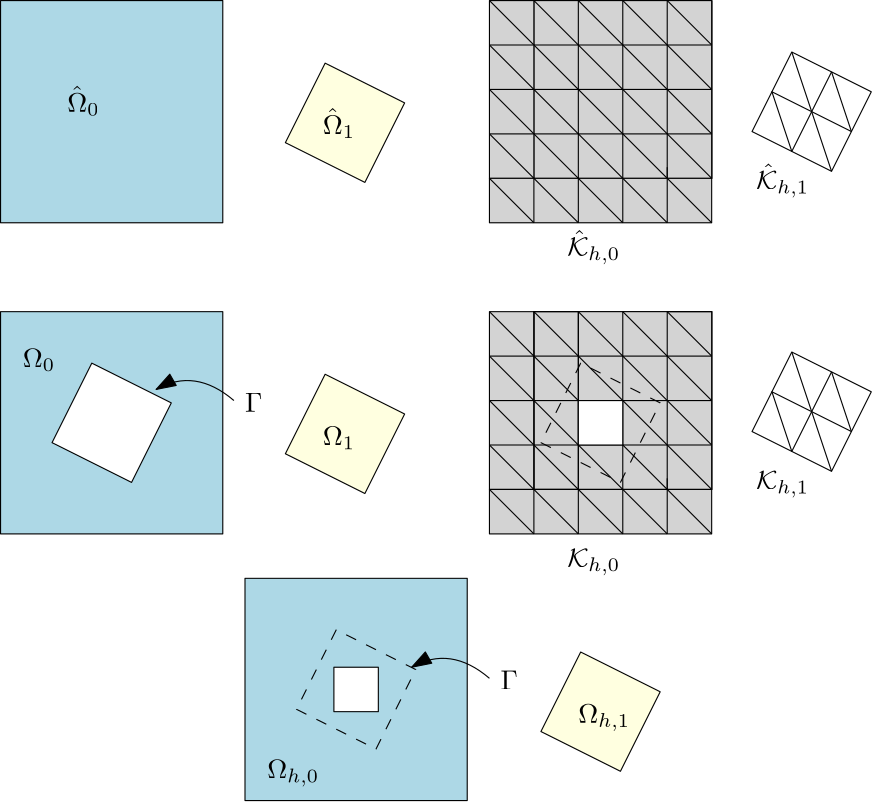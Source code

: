 <?xml version="1.0"?>
<!DOCTYPE ipe SYSTEM "ipe.dtd">
<ipe version="70107" creator="Ipe 7.1.10">
<info created="D:20161010112118" modified="D:20161010162851"/>
<ipestyle name="basic">
<symbol name="arrow/arc(spx)">
<path stroke="sym-stroke" fill="sym-stroke" pen="sym-pen">
0 0 m
-1 0.333 l
-1 -0.333 l
h
</path>
</symbol>
<symbol name="arrow/farc(spx)">
<path stroke="sym-stroke" fill="white" pen="sym-pen">
0 0 m
-1 0.333 l
-1 -0.333 l
h
</path>
</symbol>
<symbol name="arrow/ptarc(spx)">
<path stroke="sym-stroke" fill="sym-stroke" pen="sym-pen">
0 0 m
-1 0.333 l
-0.8 0 l
-1 -0.333 l
h
</path>
</symbol>
<symbol name="arrow/fptarc(spx)">
<path stroke="sym-stroke" fill="white" pen="sym-pen">
0 0 m
-1 0.333 l
-0.8 0 l
-1 -0.333 l
h
</path>
</symbol>
<symbol name="mark/circle(sx)" transformations="translations">
<path fill="sym-stroke">
0.6 0 0 0.6 0 0 e
0.4 0 0 0.4 0 0 e
</path>
</symbol>
<symbol name="mark/disk(sx)" transformations="translations">
<path fill="sym-stroke">
0.6 0 0 0.6 0 0 e
</path>
</symbol>
<symbol name="mark/fdisk(sfx)" transformations="translations">
<group>
<path fill="sym-fill">
0.5 0 0 0.5 0 0 e
</path>
<path fill="sym-stroke" fillrule="eofill">
0.6 0 0 0.6 0 0 e
0.4 0 0 0.4 0 0 e
</path>
</group>
</symbol>
<symbol name="mark/box(sx)" transformations="translations">
<path fill="sym-stroke" fillrule="eofill">
-0.6 -0.6 m
0.6 -0.6 l
0.6 0.6 l
-0.6 0.6 l
h
-0.4 -0.4 m
0.4 -0.4 l
0.4 0.4 l
-0.4 0.4 l
h
</path>
</symbol>
<symbol name="mark/square(sx)" transformations="translations">
<path fill="sym-stroke">
-0.6 -0.6 m
0.6 -0.6 l
0.6 0.6 l
-0.6 0.6 l
h
</path>
</symbol>
<symbol name="mark/fsquare(sfx)" transformations="translations">
<group>
<path fill="sym-fill">
-0.5 -0.5 m
0.5 -0.5 l
0.5 0.5 l
-0.5 0.5 l
h
</path>
<path fill="sym-stroke" fillrule="eofill">
-0.6 -0.6 m
0.6 -0.6 l
0.6 0.6 l
-0.6 0.6 l
h
-0.4 -0.4 m
0.4 -0.4 l
0.4 0.4 l
-0.4 0.4 l
h
</path>
</group>
</symbol>
<symbol name="mark/cross(sx)" transformations="translations">
<group>
<path fill="sym-stroke">
-0.43 -0.57 m
0.57 0.43 l
0.43 0.57 l
-0.57 -0.43 l
h
</path>
<path fill="sym-stroke">
-0.43 0.57 m
0.57 -0.43 l
0.43 -0.57 l
-0.57 0.43 l
h
</path>
</group>
</symbol>
<symbol name="arrow/fnormal(spx)">
<path stroke="sym-stroke" fill="white" pen="sym-pen">
0 0 m
-1 0.333 l
-1 -0.333 l
h
</path>
</symbol>
<symbol name="arrow/pointed(spx)">
<path stroke="sym-stroke" fill="sym-stroke" pen="sym-pen">
0 0 m
-1 0.333 l
-0.8 0 l
-1 -0.333 l
h
</path>
</symbol>
<symbol name="arrow/fpointed(spx)">
<path stroke="sym-stroke" fill="white" pen="sym-pen">
0 0 m
-1 0.333 l
-0.8 0 l
-1 -0.333 l
h
</path>
</symbol>
<symbol name="arrow/linear(spx)">
<path stroke="sym-stroke" pen="sym-pen">
-1 0.333 m
0 0 l
-1 -0.333 l
</path>
</symbol>
<symbol name="arrow/fdouble(spx)">
<path stroke="sym-stroke" fill="white" pen="sym-pen">
0 0 m
-1 0.333 l
-1 -0.333 l
h
-1 0 m
-2 0.333 l
-2 -0.333 l
h
</path>
</symbol>
<symbol name="arrow/double(spx)">
<path stroke="sym-stroke" fill="sym-stroke" pen="sym-pen">
0 0 m
-1 0.333 l
-1 -0.333 l
h
-1 0 m
-2 0.333 l
-2 -0.333 l
h
</path>
</symbol>
<pen name="heavier" value="0.8"/>
<pen name="fat" value="1.2"/>
<pen name="ultrafat" value="2"/>
<symbolsize name="large" value="5"/>
<symbolsize name="small" value="2"/>
<symbolsize name="tiny" value="1.1"/>
<arrowsize name="large" value="10"/>
<arrowsize name="small" value="5"/>
<arrowsize name="tiny" value="3"/>
<color name="red" value="1 0 0"/>
<color name="green" value="0 1 0"/>
<color name="blue" value="0 0 1"/>
<color name="yellow" value="1 1 0"/>
<color name="orange" value="1 0.647 0"/>
<color name="gold" value="1 0.843 0"/>
<color name="purple" value="0.627 0.125 0.941"/>
<color name="gray" value="0.745"/>
<color name="brown" value="0.647 0.165 0.165"/>
<color name="navy" value="0 0 0.502"/>
<color name="pink" value="1 0.753 0.796"/>
<color name="seagreen" value="0.18 0.545 0.341"/>
<color name="turquoise" value="0.251 0.878 0.816"/>
<color name="violet" value="0.933 0.51 0.933"/>
<color name="darkblue" value="0 0 0.545"/>
<color name="darkcyan" value="0 0.545 0.545"/>
<color name="darkgray" value="0.663"/>
<color name="darkgreen" value="0 0.392 0"/>
<color name="darkmagenta" value="0.545 0 0.545"/>
<color name="darkorange" value="1 0.549 0"/>
<color name="darkred" value="0.545 0 0"/>
<color name="lightblue" value="0.678 0.847 0.902"/>
<color name="lightcyan" value="0.878 1 1"/>
<color name="lightgray" value="0.827"/>
<color name="lightgreen" value="0.565 0.933 0.565"/>
<color name="lightyellow" value="1 1 0.878"/>
<dashstyle name="dashed" value="[4] 0"/>
<dashstyle name="dotted" value="[1 3] 0"/>
<dashstyle name="dash dotted" value="[4 2 1 2] 0"/>
<dashstyle name="dash dot dotted" value="[4 2 1 2 1 2] 0"/>
<textsize name="large" value="\large"/>
<textsize name="Large" value="\Large"/>
<textsize name="LARGE" value="\LARGE"/>
<textsize name="huge" value="\huge"/>
<textsize name="Huge" value="\Huge"/>
<textsize name="small" value="\small"/>
<textsize name="footnote" value="\footnotesize"/>
<textsize name="tiny" value="\tiny"/>
<textstyle name="center" begin="\begin{center}" end="\end{center}"/>
<textstyle name="itemize" begin="\begin{itemize}" end="\end{itemize}"/>
<textstyle name="item" begin="\begin{itemize}\item{}" end="\end{itemize}"/>
<gridsize name="4 pts" value="4"/>
<gridsize name="8 pts (~3 mm)" value="8"/>
<gridsize name="16 pts (~6 mm)" value="16"/>
<gridsize name="32 pts (~12 mm)" value="32"/>
<gridsize name="10 pts (~3.5 mm)" value="10"/>
<gridsize name="20 pts (~7 mm)" value="20"/>
<gridsize name="14 pts (~5 mm)" value="14"/>
<gridsize name="28 pts (~10 mm)" value="28"/>
<gridsize name="56 pts (~20 mm)" value="56"/>
<anglesize name="90 deg" value="90"/>
<anglesize name="60 deg" value="60"/>
<anglesize name="45 deg" value="45"/>
<anglesize name="30 deg" value="30"/>
<anglesize name="22.5 deg" value="22.5"/>
<opacity name="10%" value="0.1"/>
<opacity name="30%" value="0.3"/>
<opacity name="50%" value="0.5"/>
<opacity name="75%" value="0.75"/>
<tiling name="falling" angle="-60" step="4" width="1"/>
<tiling name="rising" angle="30" step="4" width="1"/>
</ipestyle>
<page>
<layer name="alpha"/>
<view layers="alpha" active="alpha"/>
<path layer="alpha" matrix="1 0 0 1 176 0" stroke="black">
96 832 m
96 768 l
160 768 l
160 832 l
h
</path>
<path matrix="1 0 0 1 176 0" stroke="black">
160 768 m
96 832 l
</path>
<path matrix="1 0 0 1 176 0" stroke="black">
160 816 m
144 832 l
</path>
<path matrix="1 0 0 1 176 0" stroke="black">
128 832 m
160 800 l
</path>
<path matrix="1 0 0 1 176 0" stroke="black">
112 832 m
160 784 l
</path>
<path matrix="1 0 0 1 176 0" stroke="black">
96 800 m
128 768 l
128 768 l
</path>
<path matrix="1 0 0 1 176 0" stroke="black">
96 816 m
144 768 l
</path>
<path matrix="1 0 0 1 176 0" stroke="black">
112 768 m
96 784 l
</path>
<path matrix="1 0 0 1 176 0" stroke="black">
112 832 m
112 768 l
</path>
<path matrix="1 0 0 1 176 0" stroke="black">
128 768 m
128 832 l
</path>
<path matrix="1 0 0 1 176 0" stroke="black">
144 768 m
144 832 l
</path>
<path matrix="1 0 0 1 176 0" stroke="black">
96 816 m
160 816 l
</path>
<path matrix="1 0 0 1 176 0" stroke="black">
160 800 m
96 800 l
</path>
<path matrix="1 0 0 1 176 0" stroke="black">
96 784 m
160 784 l
</path>
<path matrix="1 0 0 1 176 0" stroke="black">
96 832 m
96 768 l
160 768 l
160 832 l
h
</path>
<path matrix="1 0 0 1 176 0" stroke="black">
160 768 m
96 832 l
</path>
<path matrix="1 0 0 1 176 0" stroke="black">
160 816 m
144 832 l
</path>
<path matrix="1 0 0 1 176 0" stroke="black">
128 832 m
160 800 l
</path>
<path matrix="1 0 0 1 176 0" stroke="black">
112 832 m
160 784 l
</path>
<path matrix="1 0 0 1 176 0" stroke="black">
96 800 m
128 768 l
128 768 l
</path>
<path matrix="1 0 0 1 176 0" stroke="black">
96 816 m
144 768 l
</path>
<path matrix="1 0 0 1 176 0" stroke="black">
112 768 m
96 784 l
</path>
<path matrix="1 0 0 1 176 0" stroke="black">
112 832 m
112 768 l
</path>
<path matrix="1 0 0 1 176 0" stroke="black">
128 768 m
128 832 l
</path>
<path matrix="1 0 0 1 176 0" stroke="black">
144 768 m
144 832 l
</path>
<path matrix="1 0 0 1 176 0" stroke="black">
96 816 m
160 816 l
</path>
<path matrix="1 0 0 1 176 0" stroke="black">
160 800 m
96 800 l
</path>
<path matrix="1 0 0 1 176 0" stroke="black">
96 784 m
160 784 l
</path>
<path matrix="1 0 0 1 176 0" stroke="black">
96 832 m
96 768 l
160 768 l
160 832 l
h
</path>
<path matrix="1 0 0 1 176 0" stroke="black">
160 768 m
96 832 l
</path>
<path matrix="1 0 0 1 176 0" stroke="black">
160 816 m
144 832 l
</path>
<path matrix="1 0 0 1 176 0" stroke="black">
128 832 m
160 800 l
</path>
<path matrix="1 0 0 1 176 0" stroke="black">
112 832 m
160 784 l
</path>
<path matrix="1 0 0 1 176 0" stroke="black">
96 800 m
128 768 l
128 768 l
</path>
<path matrix="1 0 0 1 176 0" stroke="black">
96 816 m
144 768 l
</path>
<path matrix="1 0 0 1 176 0" stroke="black">
112 768 m
96 784 l
</path>
<path matrix="1 0 0 1 176 0" stroke="black">
112 832 m
112 768 l
</path>
<path matrix="1 0 0 1 176 0" stroke="black">
128 768 m
128 832 l
</path>
<path matrix="1 0 0 1 176 0" stroke="black">
144 768 m
144 832 l
</path>
<path matrix="1 0 0 1 176 0" stroke="black">
96 816 m
160 816 l
</path>
<path matrix="1 0 0 1 176 0" stroke="black">
160 800 m
96 800 l
</path>
<path matrix="1 0 0 1 176 0" stroke="black">
96 784 m
160 784 l
</path>
<path matrix="1 0 0 1 176 0" stroke="black" fill="lightgray">
96 832 m
96 768 l
160 768 l
160 832 l
h
</path>
<path matrix="1 0 0 1 176 0" stroke="black">
160 768 m
96 832 l
</path>
<path matrix="1 0 0 1 176 0" stroke="black">
160 816 m
144 832 l
</path>
<path matrix="1 0 0 1 176 0" stroke="black">
128 832 m
160 800 l
</path>
<path matrix="1 0 0 1 176 0" stroke="black">
112 832 m
160 784 l
</path>
<path matrix="1 0 0 1 176 0" stroke="black">
96 800 m
128 768 l
128 768 l
</path>
<path matrix="1 0 0 1 176 0" stroke="black">
96 816 m
144 768 l
</path>
<path matrix="1 0 0 1 176 0" stroke="black">
112 768 m
96 784 l
</path>
<path matrix="1 0 0 1 176 0" stroke="black">
112 832 m
112 768 l
</path>
<path matrix="1 0 0 1 176 0" stroke="black">
128 768 m
128 832 l
</path>
<path matrix="1 0 0 1 176 0" stroke="black">
144 768 m
144 832 l
</path>
<path matrix="1 0 0 1 176 0" stroke="black">
96 816 m
160 816 l
</path>
<path matrix="1 0 0 1 176 0" stroke="black">
160 800 m
96 800 l
</path>
<path matrix="1 0 0 1 176 0" stroke="black">
96 784 m
160 784 l
</path>
<path matrix="1 0 0 1 176 0" stroke="black" fill="lightgray">
96 832 m
96 768 l
80 768 l
80 832 l
h
</path>
<path matrix="1 0 0 1 176 0" stroke="black">
96 816 m
80 816 l
</path>
<path matrix="1 0 0 1 176 0" stroke="black">
80 800 m
96 800 l
</path>
<path matrix="1 0 0 1 176 0" stroke="black">
80 784 m
96 784 l
</path>
<path matrix="1 0 0 1 176 0" stroke="black">
80 784 m
96 768 l
</path>
<path matrix="1 0 0 1 176 0" stroke="black">
96 784 m
80 800 l
</path>
<path matrix="1 0 0 1 176 0" stroke="black">
80 816 m
96 800 l
80 816 l
</path>
<path matrix="1 0 0 1 176 0" stroke="black">
80 832 m
96 816 l
</path>
<path matrix="1 0 0 1 176 0" stroke="black" fill="lightgray">
80 768 m
80 752 l
160 752 l
160 768 l
h
</path>
<path matrix="1 0 0 1 176 0" stroke="black">
144 752 m
144 772 l
</path>
<path matrix="1 0 0 1 176 0" stroke="black">
128 768 m
128 752 l
</path>
<path matrix="1 0 0 1 176 0" stroke="black">
112 752 m
112 768 l
</path>
<path matrix="1 0 0 1 176 0" stroke="black">
96 752 m
96 768 l
</path>
<path matrix="1 0 0 1 176 0" stroke="black">
80 768 m
96 752 l
</path>
<path matrix="1 0 0 1 176 0" stroke="black">
112 752 m
96 768 l
</path>
<path matrix="1 0 0 1 176 0" stroke="black">
112 768 m
128 752 l
</path>
<path matrix="1 0 0 1 176 0" stroke="black">
128 768 m
144 752 l
</path>
<path matrix="1 0 0 1 176 0" stroke="black">
144 768 m
160 752 l
</path>
<path matrix="0.894427 -0.447214 0.447214 0.894427 -186.123 176.634" stroke="black">
208 816 m
208 784 l
240 784 l
240 816 l
h
</path>
<path matrix="0.894427 -0.447214 0.447214 0.894427 -186.123 176.634" stroke="black">
208 816 m
240 784 l
</path>
<path matrix="0.894427 -0.447214 0.447214 0.894427 -186.123 176.634" stroke="black">
208 800 m
224 784 l
</path>
<path matrix="0.894427 -0.447214 0.447214 0.894427 -186.123 176.634" stroke="black">
224 816 m
240 800 l
</path>
<path matrix="0.894427 -0.447214 0.447214 0.894427 -186.123 176.634" stroke="black">
224 784 m
224 816 l
</path>
<path matrix="0.894427 -0.447214 0.447214 0.894427 -186.123 176.634" stroke="black">
240 800 m
208 800 l
236 800 l
</path>
<path matrix="0.894427 -0.447214 0.447214 0.894427 -354.123 172.634" stroke="black" fill="lightyellow">
208 816 m
208 784 l
240 784 l
240 816 l
h
</path>
<path matrix="1 0 0 1 0 96" stroke="black" fill="lightblue">
80 736 m
80 656 l
160 656 l
160 736 l
h
</path>
<path matrix="0.894427 -0.447214 0.447214 0.894427 -354.123 60.634" stroke="black" fill="lightyellow">
208 816 m
208 784 l
240 784 l
240 816 l
h
</path>
<path matrix="1 0 0 1 0 -16" stroke="black" fill="lightblue">
80 736 m
80 656 l
160 656 l
160 736 l
h
</path>
<path matrix="0.894427 -0.447214 0.447214 0.894427 -438.123 64.634" stroke="black" fill="white">
208 816 m
208 784 l
240 784 l
240 816 l
h
</path>
<path matrix="1 0 0 1 0 -16" stroke="black">
180 704 m
180 704 l
</path>
<path matrix="0.7 0 0 1 40.8 -16" stroke="black" arrow="normal/normal">
176 704 m
156 716
136 708 c
</path>
<text matrix="1 0 0 1 -12 -20" transformations="translations" pos="180 704" stroke="black" type="label" width="6.227" height="6.808" depth="0" valign="baseline">$\Gamma$</text>
<text matrix="1 0 0 1 16 44" transformations="translations" pos="88 748" stroke="black" type="label" width="11.665" height="9.441" depth="1.49" valign="baseline">$\hat{\Omega}_0$</text>
<text matrix="1 0 0 1 108 36" transformations="translations" pos="88 748" stroke="black" type="label" width="11.665" height="9.441" depth="1.49" valign="baseline">$\hat{\Omega}_1$</text>
<text matrix="1 0 0 1 108 -76" transformations="translations" pos="88 748" stroke="black" type="label" width="11.665" height="6.812" depth="1.49" valign="baseline">$\Omega_1$</text>
<text matrix="1 0 0 1 0 -48" transformations="translations" pos="88 748" stroke="black" type="label" width="11.665" height="6.812" depth="1.49" valign="baseline">$\Omega_0$</text>
<text matrix="1 0 0 1 -8 -4" transformations="translations" pos="292 744" stroke="black" type="label" width="19.091" height="9.437" depth="2.85" valign="baseline">$\hat{\mathcal{K}}_{h,0}$</text>
<text matrix="1 0 0 1 60 20" transformations="translations" pos="292 744" stroke="black" type="label" width="19.091" height="9.437" depth="2.85" valign="baseline">$\hat{\mathcal{K}}_{h,1}$</text>
<path matrix="1 0 0 1 176 -112" stroke="black">
96 832 m
96 768 l
160 768 l
160 832 l
h
</path>
<path matrix="1 0 0 1 176 -112" stroke="black">
160 816 m
144 832 l
</path>
<path matrix="1 0 0 1 176 -112" stroke="black">
128 832 m
160 800 l
</path>
<path matrix="1 0 0 1 176 -112" stroke="black">
112 832 m
160 784 l
</path>
<path matrix="1 0 0 1 176 -112" stroke="black">
112 768 m
96 784 l
</path>
<path matrix="1 0 0 1 176 -112" stroke="black">
144 768 m
144 832 l
</path>
<path matrix="1 0 0 1 176 -112" stroke="black">
96 816 m
160 816 l
</path>
<path matrix="1 0 0 1 176 -112" stroke="black">
96 832 m
96 768 l
160 768 l
160 832 l
h
</path>
<path matrix="1 0 0 1 176 -112" stroke="black">
160 816 m
144 832 l
</path>
<path matrix="1 0 0 1 176 -112" stroke="black">
128 832 m
160 800 l
</path>
<path matrix="1 0 0 1 176 -112" stroke="black">
112 832 m
160 784 l
</path>
<path matrix="1 0 0 1 176 -112" stroke="black">
112 768 m
96 784 l
</path>
<path matrix="1 0 0 1 176 -112" stroke="black">
144 768 m
144 832 l
</path>
<path matrix="1 0 0 1 176 -112" stroke="black">
96 816 m
160 816 l
</path>
<path matrix="1 0 0 1 176 -112" stroke="black">
96 832 m
96 768 l
160 768 l
160 832 l
h
</path>
<path matrix="1 0 0 1 176 -112" stroke="black">
160 816 m
144 832 l
</path>
<path matrix="1 0 0 1 176 -112" stroke="black">
128 832 m
160 800 l
</path>
<path matrix="1 0 0 1 176 -112" stroke="black">
112 832 m
160 784 l
</path>
<path matrix="1 0 0 1 176 -112" stroke="black">
112 768 m
96 784 l
</path>
<path matrix="1 0 0 1 176 -112" stroke="black">
144 768 m
144 832 l
</path>
<path matrix="1 0 0 1 176 -112" stroke="black">
96 816 m
160 816 l
</path>
<path matrix="1 0 0 1 176 -112" stroke="black" fill="0.827">
96 832 m
96 768 l
160 768 l
160 832 l
h
</path>
<path matrix="1 0 0 1 176 -112" stroke="black">
160 816 m
144 832 l
</path>
<path matrix="1 0 0 1 176 -112" stroke="black">
128 832 m
160 800 l
</path>
<path matrix="1 0 0 1 176 -112" stroke="black">
112 832 m
160 784 l
</path>
<path matrix="1 0 0 1 176 -112" stroke="black">
112 768 m
96 784 l
</path>
<path matrix="1 0 0 1 176 -112" stroke="black">
144 768 m
144 832 l
</path>
<path matrix="1 0 0 1 176 -112" stroke="black">
96 816 m
160 816 l
</path>
<path matrix="1 0 0 1 176 -112" stroke="black" fill="0.827">
96 832 m
96 768 l
80 768 l
80 832 l
h
</path>
<path matrix="1 0 0 1 176 -112" stroke="black">
96 816 m
80 816 l
</path>
<path matrix="1 0 0 1 176 -112" stroke="black">
80 800 m
96 800 l
</path>
<path matrix="1 0 0 1 176 -112" stroke="black">
80 784 m
96 784 l
</path>
<path matrix="1 0 0 1 176 -112" stroke="black">
80 784 m
96 768 l
</path>
<path matrix="1 0 0 1 176 -112" stroke="black">
96 784 m
80 800 l
</path>
<path matrix="1 0 0 1 176 -112" stroke="black">
80 816 m
96 800 l
80 816 l
</path>
<path matrix="1 0 0 1 176 -112" stroke="black">
80 832 m
96 816 l
</path>
<path matrix="1 0 0 1 176 -112" stroke="black" fill="0.827">
80 768 m
80 752 l
160 752 l
160 768 l
h
</path>
<path matrix="1 0 0 1 176 -112" stroke="black">
144 752 m
144 772 l
</path>
<path matrix="1 0 0 1 176 -112" stroke="black">
128 768 m
128 752 l
</path>
<path matrix="1 0 0 1 176 -112" stroke="black">
112 752 m
112 768 l
</path>
<path matrix="1 0 0 1 176 -112" stroke="black">
96 752 m
96 768 l
</path>
<path matrix="1 0 0 1 176 -112" stroke="black">
80 768 m
96 752 l
</path>
<path matrix="1 0 0 1 176 -112" stroke="black">
112 752 m
96 768 l
</path>
<path matrix="1 0 0 1 176 -112" stroke="black">
112 768 m
128 752 l
</path>
<path matrix="1 0 0 1 176 -112" stroke="black">
128 768 m
144 752 l
</path>
<path matrix="1 0 0 1 176 -112" stroke="black">
144 768 m
160 752 l
</path>
<path matrix="0.894427 -0.447214 0.447214 0.894427 -186.123 68.634" stroke="black">
208 816 m
208 784 l
240 784 l
240 816 l
h
</path>
<path matrix="0.894427 -0.447214 0.447214 0.894427 -186.123 68.634" stroke="black">
208 816 m
240 784 l
</path>
<path matrix="0.894427 -0.447214 0.447214 0.894427 -186.123 68.634" stroke="black">
208 800 m
224 784 l
</path>
<path matrix="0.894427 -0.447214 0.447214 0.894427 -186.123 68.634" stroke="black">
224 816 m
240 800 l
</path>
<path matrix="0.894427 -0.447214 0.447214 0.894427 -186.123 68.634" stroke="black">
224 784 m
224 816 l
</path>
<path matrix="0.894427 -0.447214 0.447214 0.894427 -186.123 68.634" stroke="black">
240 800 m
208 800 l
236 800 l
</path>
<text matrix="1 0 0 1 -8 -116" transformations="translations" pos="292 744" stroke="black" type="label" width="19.091" height="6.808" depth="2.85" valign="baseline">$\mathcal{K}_{h,0}$</text>
<text matrix="1 0 0 1 60 -88" transformations="translations" pos="292 744" stroke="black" type="label" width="19.091" height="6.808" depth="2.85" valign="baseline">$\mathcal{K}_{h,1}$</text>
<path matrix="0.894427 -0.447214 0.447214 0.894427 -262.123 64.634" stroke="black" dash="dashed">
208 816 m
208 784 l
240 784 l
240 816 l
h
</path>
<path matrix="1 0 0 1 0 -4" stroke="black">
288 660 m
288 676 l
</path>
<path matrix="1 0 0 1 0 -4" stroke="black">
288 676 m
272 676 l
</path>
<path matrix="1 0 0 1 0 -4" stroke="black">
272 692 m
288 692 l
</path>
<path matrix="1 0 0 1 0 -4" stroke="black">
288 692 m
288 676 l
</path>
<path matrix="1 0 0 1 0 -4" stroke="black">
288 676 m
272 692 l
</path>
<path matrix="1 0 0 1 0 -4" stroke="black">
288 692 m
288 708 l
</path>
<path matrix="1 0 0 1 0 -4" stroke="black">
288 692 m
272 708 l
</path>
<path matrix="1 0 0 1 0 -4" stroke="black">
288 708 m
288 724 l
</path>
<path matrix="1 0 0 1 0 -4" stroke="black">
304 708 m
304 724 l
</path>
<path matrix="1 0 0 1 0 -4" stroke="black">
288 708 m
272 724 l
</path>
<path matrix="1 0 0 1 0 -4" stroke="black">
336 660 m
320 676 l
</path>
<path matrix="1 0 0 1 0 -4" stroke="black">
320 676 m
336 676 l
</path>
<path matrix="1 0 0 1 0 -4" stroke="black">
304 660 m
304 676 l
</path>
<path matrix="1 0 0 1 0 -4" stroke="black">
304 676 m
288 676 l
</path>
<path matrix="1 0 0 1 0 -4" stroke="black">
304 660 m
288 676 l
</path>
<path matrix="1 0 0 1 0 -4" stroke="black">
304 676 m
320 676 l
</path>
<path matrix="1 0 0 1 0 -4" stroke="black">
320 660 m
304 676 l
</path>
<path matrix="1 0 0 1 0 -4" stroke="black">
304 676 m
304 692 l
</path>
<path matrix="1 0 0 1 0 -4" stroke="black">
304 692 m
320 692 l
</path>
<path matrix="1 0 0 1 0 -4" stroke="black">
320 676 m
304 692 l
</path>
<path matrix="1 0 0 1 0 -4" stroke="black">
320 692 m
336 692 l
</path>
<path matrix="1 0 0 1 0 -4" stroke="black">
304 692 m
304 708 l
</path>
<path matrix="1 0 0 1 0 -4" stroke="black">
304 692 m
288 692 l
</path>
<path matrix="1 0 0 1 0 -4" stroke="black">
304 692 m
288 708 l
</path>
<path matrix="0.894427 -0.447214 0.447214 0.894427 -262.123 -39.366" stroke="black" fill="lightyellow">
208 816 m
208 784 l
240 784 l
240 816 l
h
</path>
<path matrix="1 0 0 1 88 -112" stroke="black" fill="lightblue">
80 736 m
80 656 l
160 656 l
160 736 l
h
</path>
<path matrix="1 0 0 1 -4 4" stroke="black" dash="dashed">
204.844 601.466 m
190.534 572.844 l
219.155 558.533 l
233.466 587.155 l
h
</path>
<path matrix="1 0 0 1 92 -116" stroke="black">
180 704 m
180 704 l
</path>
<path matrix="0.7 0 0 1 132.8 -116" stroke="black" arrow="normal/normal">
176 704 m
156 716
136 708 c
</path>
<text matrix="1 0 0 1 80 -120" transformations="translations" pos="180 704" stroke="black" type="label" width="6.227" height="6.808" depth="0" valign="baseline">$\Gamma$</text>
<text matrix="1 0 0 1 200 -176" transformations="translations" pos="88 748" stroke="black" type="label" width="18.695" height="6.808" depth="2.85" valign="baseline">$\Omega_{h,1}$</text>
<text matrix="1 0 0 1 88 -196" transformations="translations" pos="88 748" stroke="black" type="label" width="18.695" height="6.808" depth="2.85" valign="baseline">$\Omega_{h,0}$</text>
<path matrix="1 0 0 1 -8 0" stroke="black" fill="white">
208 592 m
208 576 l
224 576 l
224 592 l
h
</path>
<path stroke="black">
288 720 m
288 720 l
288 720 l
288 720 l
h
</path>
<path stroke="black">
272 720 m
272 656 l
288 656 l
288 720 l
h
</path>
<path stroke="black">
320 720 m
320 720 l
336 720 l
336 720 l
h
</path>
<path stroke="black" fill="white">
304 688 m
304 672 l
288 672 l
288 688 l
h
</path>
</page>
</ipe>
